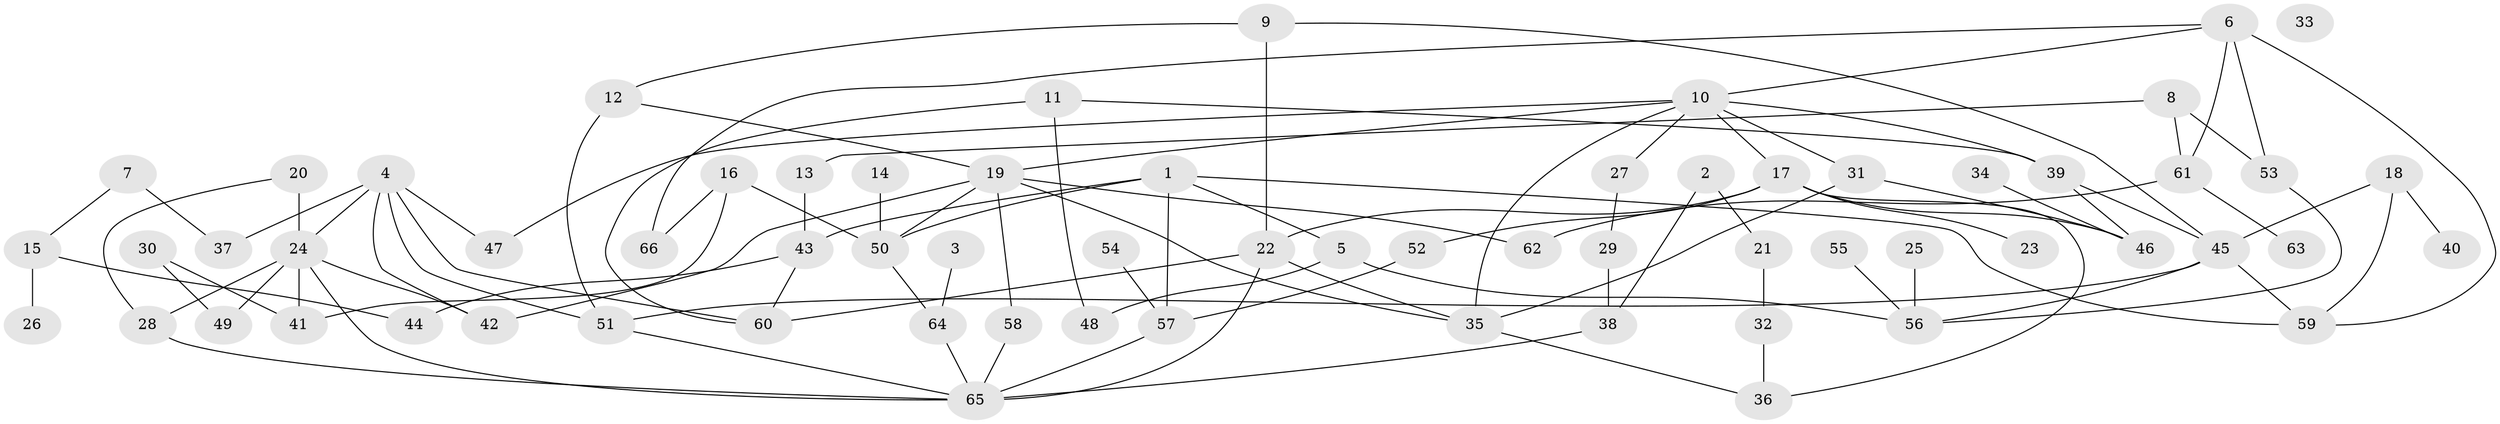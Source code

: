 // coarse degree distribution, {10: 0.06060606060606061, 2: 0.2727272727272727, 7: 0.030303030303030304, 9: 0.030303030303030304, 13: 0.030303030303030304, 5: 0.06060606060606061, 3: 0.18181818181818182, 4: 0.06060606060606061, 6: 0.030303030303030304, 1: 0.21212121212121213, 0: 0.030303030303030304}
// Generated by graph-tools (version 1.1) at 2025/16/03/04/25 18:16:47]
// undirected, 66 vertices, 102 edges
graph export_dot {
graph [start="1"]
  node [color=gray90,style=filled];
  1;
  2;
  3;
  4;
  5;
  6;
  7;
  8;
  9;
  10;
  11;
  12;
  13;
  14;
  15;
  16;
  17;
  18;
  19;
  20;
  21;
  22;
  23;
  24;
  25;
  26;
  27;
  28;
  29;
  30;
  31;
  32;
  33;
  34;
  35;
  36;
  37;
  38;
  39;
  40;
  41;
  42;
  43;
  44;
  45;
  46;
  47;
  48;
  49;
  50;
  51;
  52;
  53;
  54;
  55;
  56;
  57;
  58;
  59;
  60;
  61;
  62;
  63;
  64;
  65;
  66;
  1 -- 5;
  1 -- 43;
  1 -- 50;
  1 -- 57;
  1 -- 59;
  2 -- 21;
  2 -- 38;
  3 -- 64;
  4 -- 24;
  4 -- 37;
  4 -- 42;
  4 -- 47;
  4 -- 51;
  4 -- 60;
  5 -- 48;
  5 -- 56;
  6 -- 10;
  6 -- 53;
  6 -- 59;
  6 -- 61;
  6 -- 66;
  7 -- 15;
  7 -- 37;
  8 -- 13;
  8 -- 53;
  8 -- 61;
  9 -- 12;
  9 -- 22;
  9 -- 45;
  10 -- 17;
  10 -- 19;
  10 -- 27;
  10 -- 31;
  10 -- 35;
  10 -- 39;
  10 -- 47;
  11 -- 39;
  11 -- 48;
  11 -- 60;
  12 -- 19;
  12 -- 51;
  13 -- 43;
  14 -- 50;
  15 -- 26;
  15 -- 44;
  16 -- 41;
  16 -- 50;
  16 -- 66;
  17 -- 22;
  17 -- 23;
  17 -- 36;
  17 -- 46;
  17 -- 52;
  18 -- 40;
  18 -- 45;
  18 -- 59;
  19 -- 35;
  19 -- 42;
  19 -- 50;
  19 -- 58;
  19 -- 62;
  20 -- 24;
  20 -- 28;
  21 -- 32;
  22 -- 35;
  22 -- 60;
  22 -- 65;
  24 -- 28;
  24 -- 41;
  24 -- 42;
  24 -- 49;
  24 -- 65;
  25 -- 56;
  27 -- 29;
  28 -- 65;
  29 -- 38;
  30 -- 41;
  30 -- 49;
  31 -- 35;
  31 -- 46;
  32 -- 36;
  34 -- 46;
  35 -- 36;
  38 -- 65;
  39 -- 45;
  39 -- 46;
  43 -- 44;
  43 -- 60;
  45 -- 51;
  45 -- 56;
  45 -- 59;
  50 -- 64;
  51 -- 65;
  52 -- 57;
  53 -- 56;
  54 -- 57;
  55 -- 56;
  57 -- 65;
  58 -- 65;
  61 -- 62;
  61 -- 63;
  64 -- 65;
}
